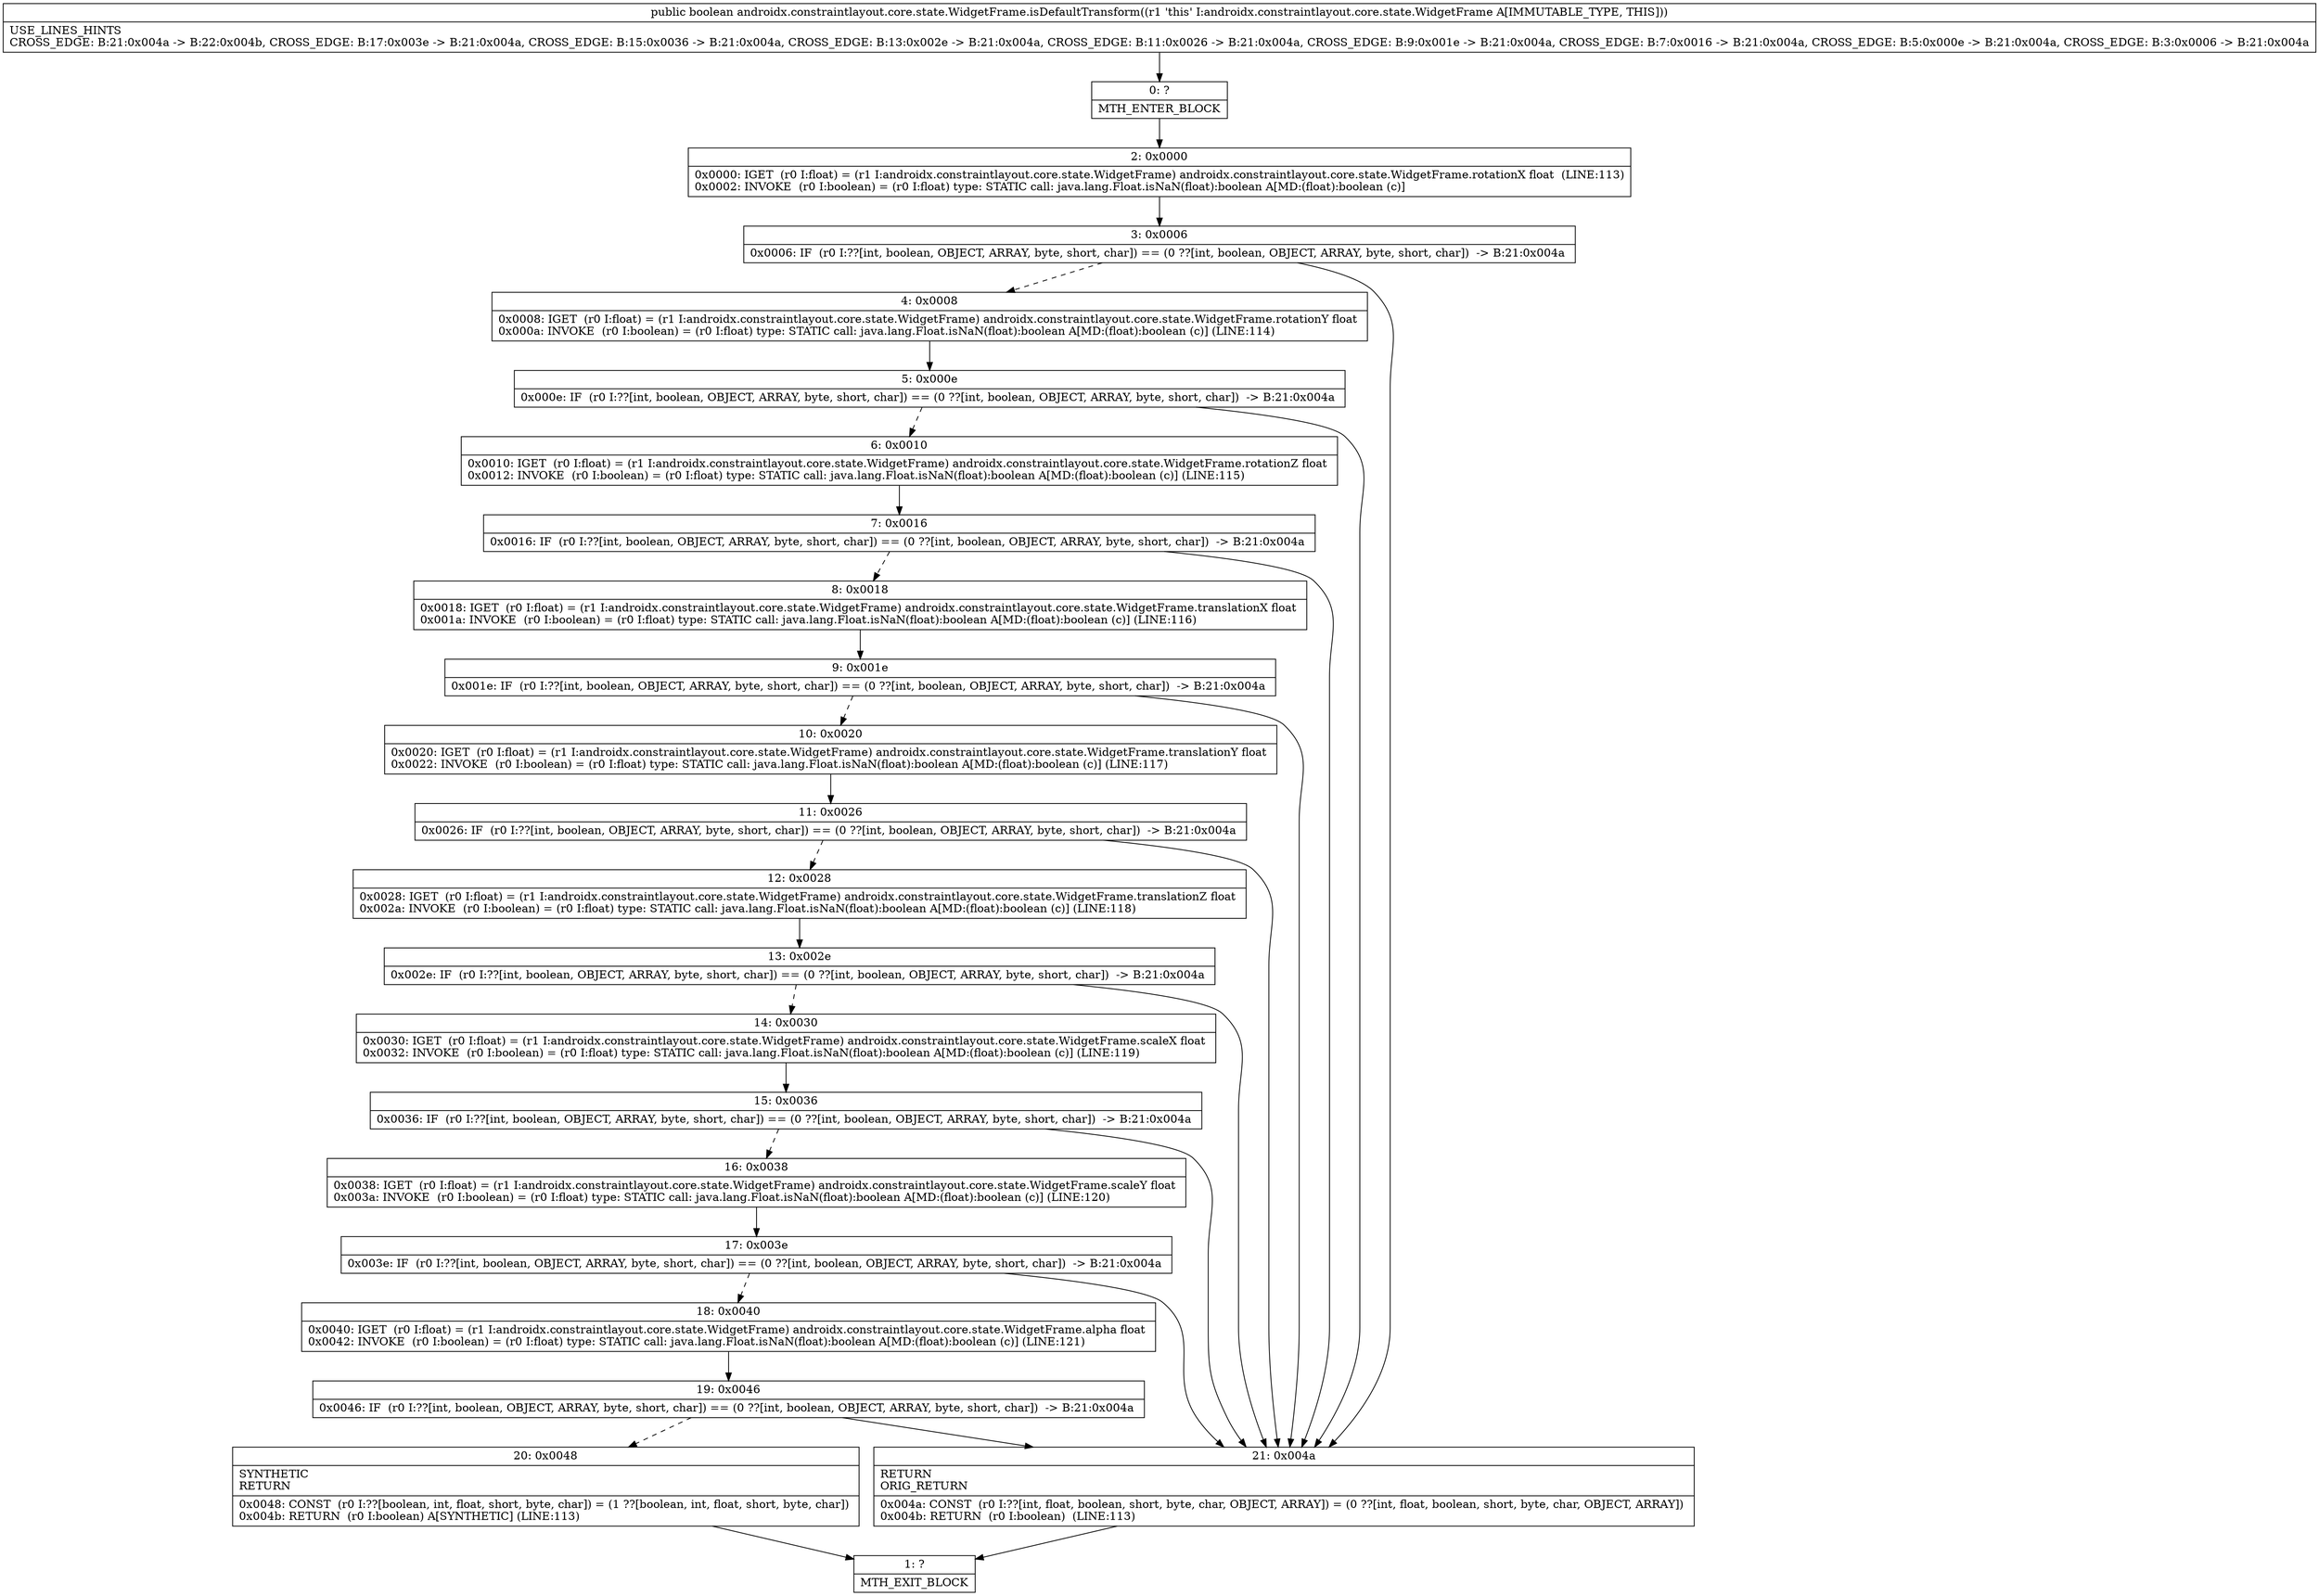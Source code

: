 digraph "CFG forandroidx.constraintlayout.core.state.WidgetFrame.isDefaultTransform()Z" {
Node_0 [shape=record,label="{0\:\ ?|MTH_ENTER_BLOCK\l}"];
Node_2 [shape=record,label="{2\:\ 0x0000|0x0000: IGET  (r0 I:float) = (r1 I:androidx.constraintlayout.core.state.WidgetFrame) androidx.constraintlayout.core.state.WidgetFrame.rotationX float  (LINE:113)\l0x0002: INVOKE  (r0 I:boolean) = (r0 I:float) type: STATIC call: java.lang.Float.isNaN(float):boolean A[MD:(float):boolean (c)]\l}"];
Node_3 [shape=record,label="{3\:\ 0x0006|0x0006: IF  (r0 I:??[int, boolean, OBJECT, ARRAY, byte, short, char]) == (0 ??[int, boolean, OBJECT, ARRAY, byte, short, char])  \-\> B:21:0x004a \l}"];
Node_4 [shape=record,label="{4\:\ 0x0008|0x0008: IGET  (r0 I:float) = (r1 I:androidx.constraintlayout.core.state.WidgetFrame) androidx.constraintlayout.core.state.WidgetFrame.rotationY float \l0x000a: INVOKE  (r0 I:boolean) = (r0 I:float) type: STATIC call: java.lang.Float.isNaN(float):boolean A[MD:(float):boolean (c)] (LINE:114)\l}"];
Node_5 [shape=record,label="{5\:\ 0x000e|0x000e: IF  (r0 I:??[int, boolean, OBJECT, ARRAY, byte, short, char]) == (0 ??[int, boolean, OBJECT, ARRAY, byte, short, char])  \-\> B:21:0x004a \l}"];
Node_6 [shape=record,label="{6\:\ 0x0010|0x0010: IGET  (r0 I:float) = (r1 I:androidx.constraintlayout.core.state.WidgetFrame) androidx.constraintlayout.core.state.WidgetFrame.rotationZ float \l0x0012: INVOKE  (r0 I:boolean) = (r0 I:float) type: STATIC call: java.lang.Float.isNaN(float):boolean A[MD:(float):boolean (c)] (LINE:115)\l}"];
Node_7 [shape=record,label="{7\:\ 0x0016|0x0016: IF  (r0 I:??[int, boolean, OBJECT, ARRAY, byte, short, char]) == (0 ??[int, boolean, OBJECT, ARRAY, byte, short, char])  \-\> B:21:0x004a \l}"];
Node_8 [shape=record,label="{8\:\ 0x0018|0x0018: IGET  (r0 I:float) = (r1 I:androidx.constraintlayout.core.state.WidgetFrame) androidx.constraintlayout.core.state.WidgetFrame.translationX float \l0x001a: INVOKE  (r0 I:boolean) = (r0 I:float) type: STATIC call: java.lang.Float.isNaN(float):boolean A[MD:(float):boolean (c)] (LINE:116)\l}"];
Node_9 [shape=record,label="{9\:\ 0x001e|0x001e: IF  (r0 I:??[int, boolean, OBJECT, ARRAY, byte, short, char]) == (0 ??[int, boolean, OBJECT, ARRAY, byte, short, char])  \-\> B:21:0x004a \l}"];
Node_10 [shape=record,label="{10\:\ 0x0020|0x0020: IGET  (r0 I:float) = (r1 I:androidx.constraintlayout.core.state.WidgetFrame) androidx.constraintlayout.core.state.WidgetFrame.translationY float \l0x0022: INVOKE  (r0 I:boolean) = (r0 I:float) type: STATIC call: java.lang.Float.isNaN(float):boolean A[MD:(float):boolean (c)] (LINE:117)\l}"];
Node_11 [shape=record,label="{11\:\ 0x0026|0x0026: IF  (r0 I:??[int, boolean, OBJECT, ARRAY, byte, short, char]) == (0 ??[int, boolean, OBJECT, ARRAY, byte, short, char])  \-\> B:21:0x004a \l}"];
Node_12 [shape=record,label="{12\:\ 0x0028|0x0028: IGET  (r0 I:float) = (r1 I:androidx.constraintlayout.core.state.WidgetFrame) androidx.constraintlayout.core.state.WidgetFrame.translationZ float \l0x002a: INVOKE  (r0 I:boolean) = (r0 I:float) type: STATIC call: java.lang.Float.isNaN(float):boolean A[MD:(float):boolean (c)] (LINE:118)\l}"];
Node_13 [shape=record,label="{13\:\ 0x002e|0x002e: IF  (r0 I:??[int, boolean, OBJECT, ARRAY, byte, short, char]) == (0 ??[int, boolean, OBJECT, ARRAY, byte, short, char])  \-\> B:21:0x004a \l}"];
Node_14 [shape=record,label="{14\:\ 0x0030|0x0030: IGET  (r0 I:float) = (r1 I:androidx.constraintlayout.core.state.WidgetFrame) androidx.constraintlayout.core.state.WidgetFrame.scaleX float \l0x0032: INVOKE  (r0 I:boolean) = (r0 I:float) type: STATIC call: java.lang.Float.isNaN(float):boolean A[MD:(float):boolean (c)] (LINE:119)\l}"];
Node_15 [shape=record,label="{15\:\ 0x0036|0x0036: IF  (r0 I:??[int, boolean, OBJECT, ARRAY, byte, short, char]) == (0 ??[int, boolean, OBJECT, ARRAY, byte, short, char])  \-\> B:21:0x004a \l}"];
Node_16 [shape=record,label="{16\:\ 0x0038|0x0038: IGET  (r0 I:float) = (r1 I:androidx.constraintlayout.core.state.WidgetFrame) androidx.constraintlayout.core.state.WidgetFrame.scaleY float \l0x003a: INVOKE  (r0 I:boolean) = (r0 I:float) type: STATIC call: java.lang.Float.isNaN(float):boolean A[MD:(float):boolean (c)] (LINE:120)\l}"];
Node_17 [shape=record,label="{17\:\ 0x003e|0x003e: IF  (r0 I:??[int, boolean, OBJECT, ARRAY, byte, short, char]) == (0 ??[int, boolean, OBJECT, ARRAY, byte, short, char])  \-\> B:21:0x004a \l}"];
Node_18 [shape=record,label="{18\:\ 0x0040|0x0040: IGET  (r0 I:float) = (r1 I:androidx.constraintlayout.core.state.WidgetFrame) androidx.constraintlayout.core.state.WidgetFrame.alpha float \l0x0042: INVOKE  (r0 I:boolean) = (r0 I:float) type: STATIC call: java.lang.Float.isNaN(float):boolean A[MD:(float):boolean (c)] (LINE:121)\l}"];
Node_19 [shape=record,label="{19\:\ 0x0046|0x0046: IF  (r0 I:??[int, boolean, OBJECT, ARRAY, byte, short, char]) == (0 ??[int, boolean, OBJECT, ARRAY, byte, short, char])  \-\> B:21:0x004a \l}"];
Node_20 [shape=record,label="{20\:\ 0x0048|SYNTHETIC\lRETURN\l|0x0048: CONST  (r0 I:??[boolean, int, float, short, byte, char]) = (1 ??[boolean, int, float, short, byte, char]) \l0x004b: RETURN  (r0 I:boolean) A[SYNTHETIC] (LINE:113)\l}"];
Node_1 [shape=record,label="{1\:\ ?|MTH_EXIT_BLOCK\l}"];
Node_21 [shape=record,label="{21\:\ 0x004a|RETURN\lORIG_RETURN\l|0x004a: CONST  (r0 I:??[int, float, boolean, short, byte, char, OBJECT, ARRAY]) = (0 ??[int, float, boolean, short, byte, char, OBJECT, ARRAY]) \l0x004b: RETURN  (r0 I:boolean)  (LINE:113)\l}"];
MethodNode[shape=record,label="{public boolean androidx.constraintlayout.core.state.WidgetFrame.isDefaultTransform((r1 'this' I:androidx.constraintlayout.core.state.WidgetFrame A[IMMUTABLE_TYPE, THIS]))  | USE_LINES_HINTS\lCROSS_EDGE: B:21:0x004a \-\> B:22:0x004b, CROSS_EDGE: B:17:0x003e \-\> B:21:0x004a, CROSS_EDGE: B:15:0x0036 \-\> B:21:0x004a, CROSS_EDGE: B:13:0x002e \-\> B:21:0x004a, CROSS_EDGE: B:11:0x0026 \-\> B:21:0x004a, CROSS_EDGE: B:9:0x001e \-\> B:21:0x004a, CROSS_EDGE: B:7:0x0016 \-\> B:21:0x004a, CROSS_EDGE: B:5:0x000e \-\> B:21:0x004a, CROSS_EDGE: B:3:0x0006 \-\> B:21:0x004a\l}"];
MethodNode -> Node_0;Node_0 -> Node_2;
Node_2 -> Node_3;
Node_3 -> Node_4[style=dashed];
Node_3 -> Node_21;
Node_4 -> Node_5;
Node_5 -> Node_6[style=dashed];
Node_5 -> Node_21;
Node_6 -> Node_7;
Node_7 -> Node_8[style=dashed];
Node_7 -> Node_21;
Node_8 -> Node_9;
Node_9 -> Node_10[style=dashed];
Node_9 -> Node_21;
Node_10 -> Node_11;
Node_11 -> Node_12[style=dashed];
Node_11 -> Node_21;
Node_12 -> Node_13;
Node_13 -> Node_14[style=dashed];
Node_13 -> Node_21;
Node_14 -> Node_15;
Node_15 -> Node_16[style=dashed];
Node_15 -> Node_21;
Node_16 -> Node_17;
Node_17 -> Node_18[style=dashed];
Node_17 -> Node_21;
Node_18 -> Node_19;
Node_19 -> Node_20[style=dashed];
Node_19 -> Node_21;
Node_20 -> Node_1;
Node_21 -> Node_1;
}

